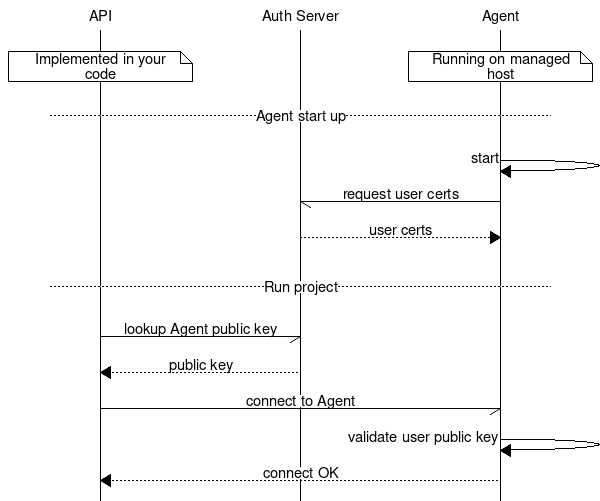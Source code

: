 msc {
    api [label="API"],
    auth [label="Auth Server"],
    agent [label="Agent"];

    |||;
    api note api        [label="Implemented in your code"],
    agent note agent    [label="Running on managed host"];
    |||;
    ---             [label="Agent start up"];
    |||;
    agent=>agent    [label="start"];
    agent->auth     [label="request user certs"];
    agent<<auth     [label="user certs"];
    |||;
    ---             [label="Run project"];
    |||;
    api->auth       [label="lookup Agent public key"];
    api<<auth       [label="public key"];
    api->agent      [label="connect to Agent"];
    agent=>agent    [label="validate user public key"];
    api<<agent      [label="connect OK"];
}
